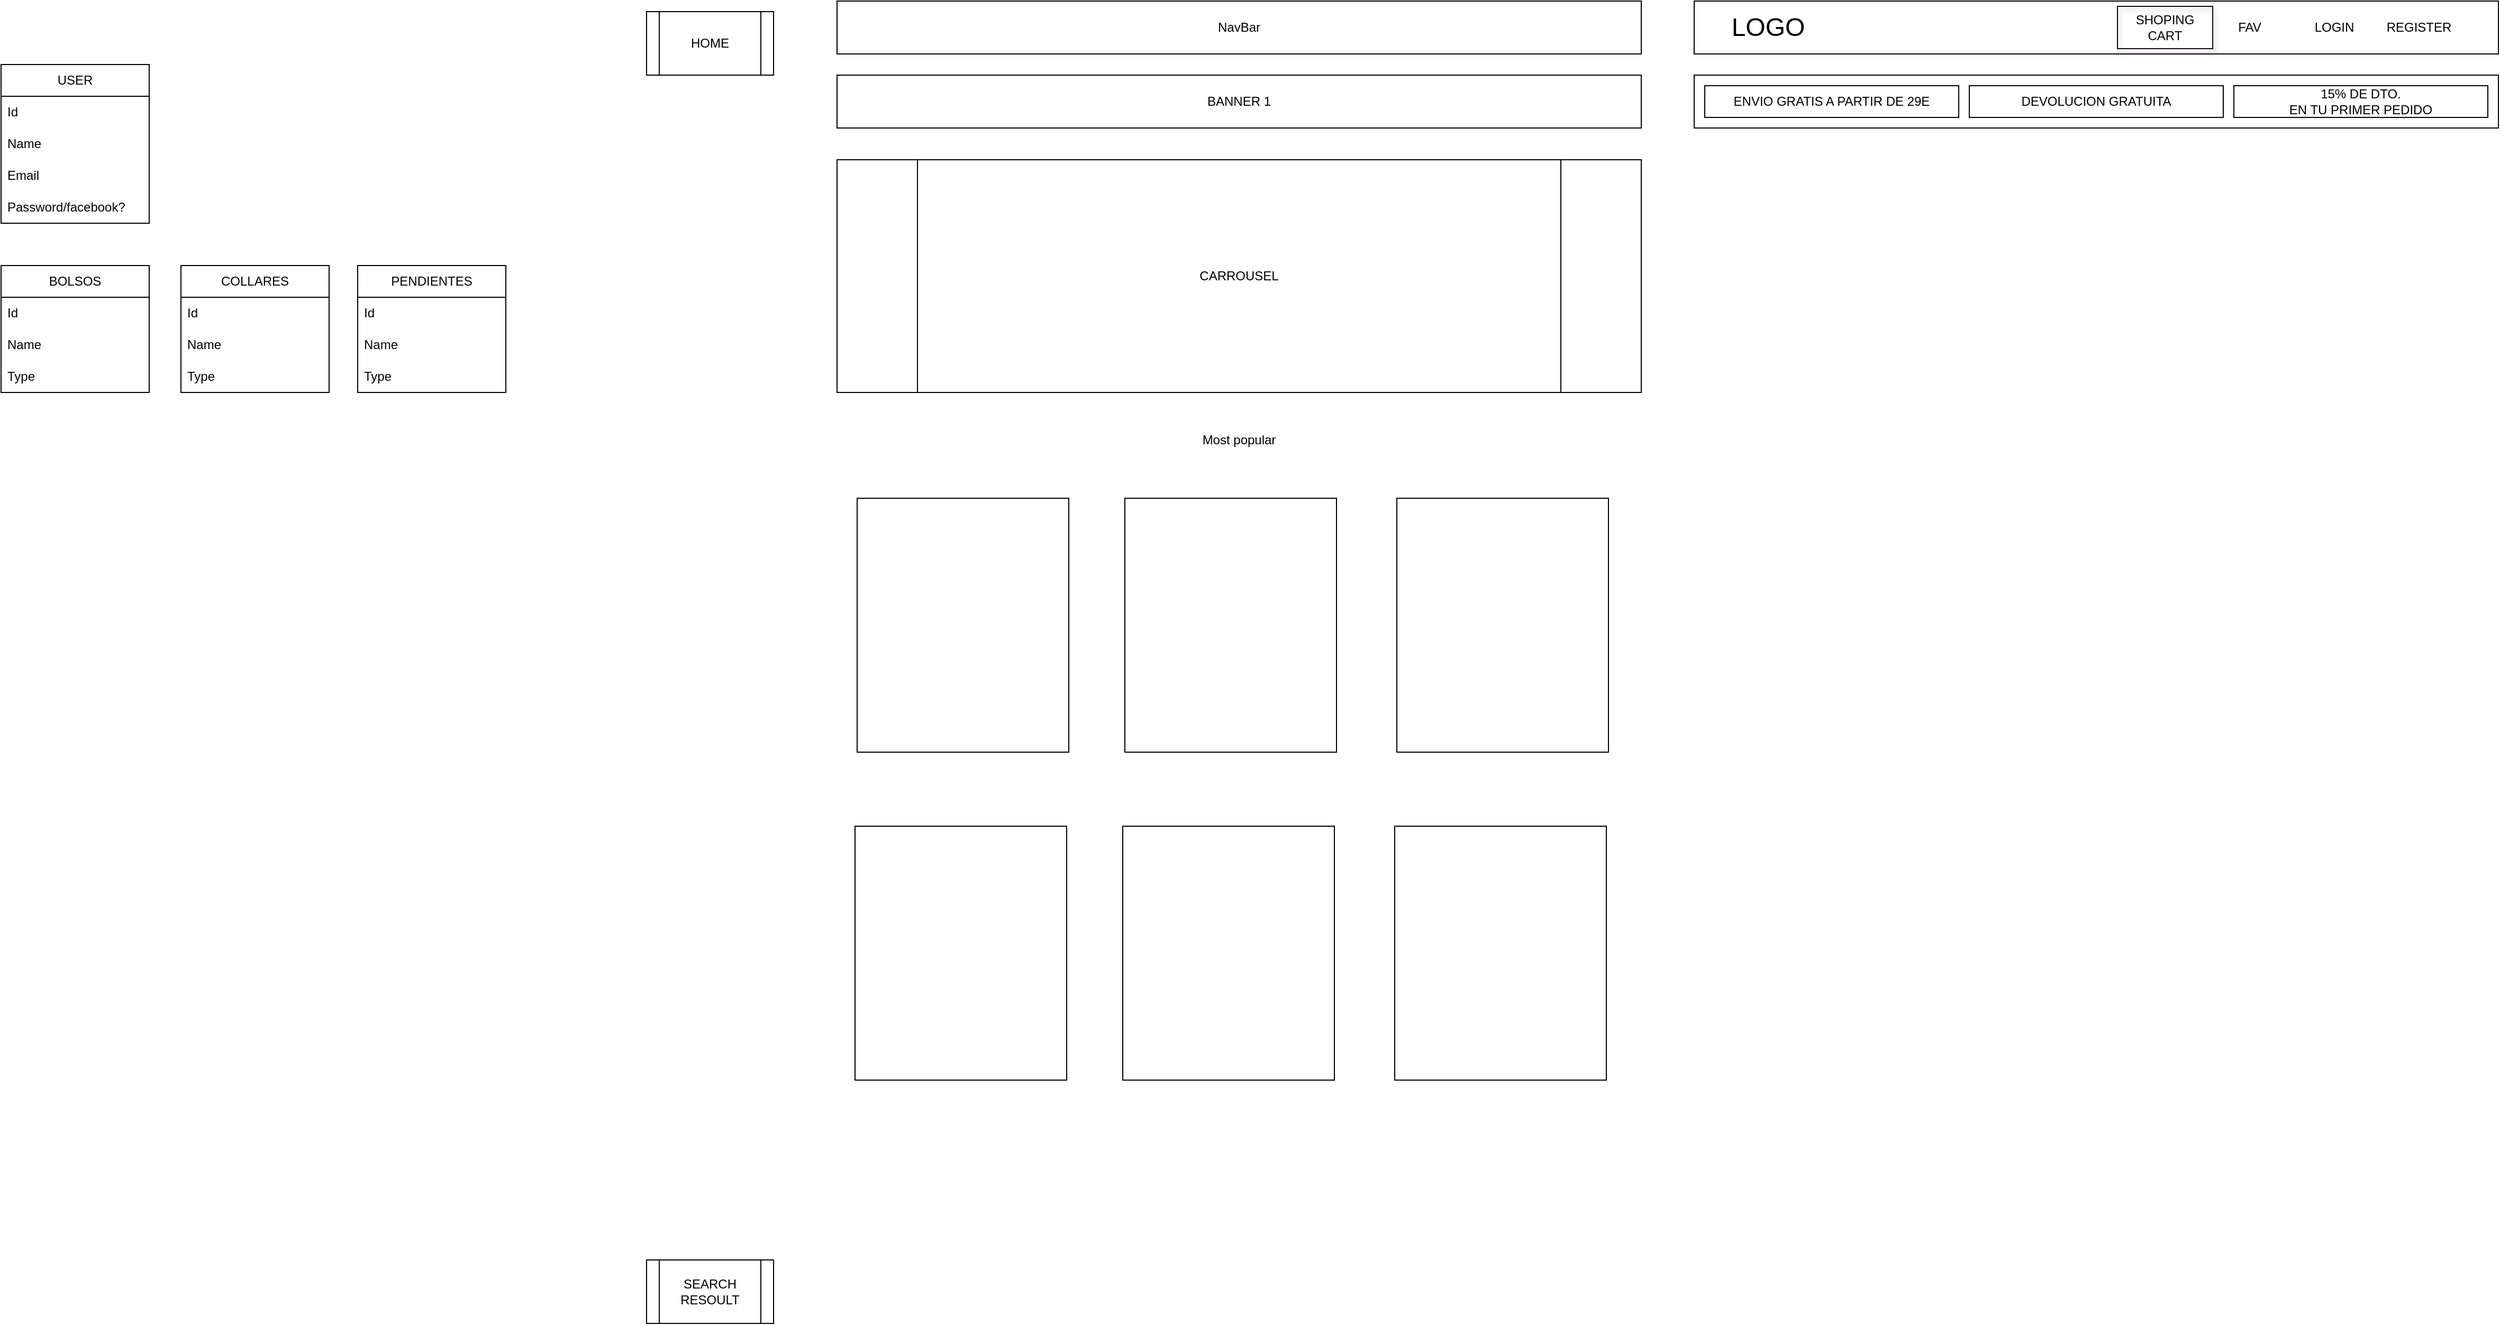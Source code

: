 <mxfile version="21.2.8" type="github">
  <diagram name="Page-1" id="-b-mgLnNyKhTVOmsAnaT">
    <mxGraphModel dx="2231" dy="725" grid="1" gridSize="10" guides="1" tooltips="1" connect="1" arrows="1" fold="1" page="1" pageScale="1" pageWidth="826" pageHeight="1169" math="0" shadow="0">
      <root>
        <mxCell id="0" />
        <mxCell id="1" parent="0" />
        <mxCell id="RiAGdgWCF8noxPz8Tucr-1" value="NavBar" style="rounded=0;whiteSpace=wrap;html=1;" vertex="1" parent="1">
          <mxGeometry x="40" y="20" width="760" height="50" as="geometry" />
        </mxCell>
        <mxCell id="RiAGdgWCF8noxPz8Tucr-2" value="BANNER 1" style="rounded=0;whiteSpace=wrap;html=1;" vertex="1" parent="1">
          <mxGeometry x="40" y="90" width="760" height="50" as="geometry" />
        </mxCell>
        <mxCell id="RiAGdgWCF8noxPz8Tucr-8" value="HOME" style="shape=process;whiteSpace=wrap;html=1;backgroundOutline=1;" vertex="1" parent="1">
          <mxGeometry x="-140" y="30" width="120" height="60" as="geometry" />
        </mxCell>
        <mxCell id="RiAGdgWCF8noxPz8Tucr-9" value="BOLSOS" style="swimlane;fontStyle=0;childLayout=stackLayout;horizontal=1;startSize=30;horizontalStack=0;resizeParent=1;resizeParentMax=0;resizeLast=0;collapsible=1;marginBottom=0;whiteSpace=wrap;html=1;" vertex="1" parent="1">
          <mxGeometry x="-750" y="270" width="140" height="120" as="geometry" />
        </mxCell>
        <mxCell id="RiAGdgWCF8noxPz8Tucr-10" value="Id" style="text;strokeColor=none;fillColor=none;align=left;verticalAlign=middle;spacingLeft=4;spacingRight=4;overflow=hidden;points=[[0,0.5],[1,0.5]];portConstraint=eastwest;rotatable=0;whiteSpace=wrap;html=1;" vertex="1" parent="RiAGdgWCF8noxPz8Tucr-9">
          <mxGeometry y="30" width="140" height="30" as="geometry" />
        </mxCell>
        <mxCell id="RiAGdgWCF8noxPz8Tucr-11" value="Name" style="text;strokeColor=none;fillColor=none;align=left;verticalAlign=middle;spacingLeft=4;spacingRight=4;overflow=hidden;points=[[0,0.5],[1,0.5]];portConstraint=eastwest;rotatable=0;whiteSpace=wrap;html=1;" vertex="1" parent="RiAGdgWCF8noxPz8Tucr-9">
          <mxGeometry y="60" width="140" height="30" as="geometry" />
        </mxCell>
        <mxCell id="RiAGdgWCF8noxPz8Tucr-12" value="Type" style="text;strokeColor=none;fillColor=none;align=left;verticalAlign=middle;spacingLeft=4;spacingRight=4;overflow=hidden;points=[[0,0.5],[1,0.5]];portConstraint=eastwest;rotatable=0;whiteSpace=wrap;html=1;" vertex="1" parent="RiAGdgWCF8noxPz8Tucr-9">
          <mxGeometry y="90" width="140" height="30" as="geometry" />
        </mxCell>
        <mxCell id="RiAGdgWCF8noxPz8Tucr-13" value="COLLARES" style="swimlane;fontStyle=0;childLayout=stackLayout;horizontal=1;startSize=30;horizontalStack=0;resizeParent=1;resizeParentMax=0;resizeLast=0;collapsible=1;marginBottom=0;whiteSpace=wrap;html=1;" vertex="1" parent="1">
          <mxGeometry x="-580" y="270" width="140" height="120" as="geometry" />
        </mxCell>
        <mxCell id="RiAGdgWCF8noxPz8Tucr-14" value="Id" style="text;strokeColor=none;fillColor=none;align=left;verticalAlign=middle;spacingLeft=4;spacingRight=4;overflow=hidden;points=[[0,0.5],[1,0.5]];portConstraint=eastwest;rotatable=0;whiteSpace=wrap;html=1;" vertex="1" parent="RiAGdgWCF8noxPz8Tucr-13">
          <mxGeometry y="30" width="140" height="30" as="geometry" />
        </mxCell>
        <mxCell id="RiAGdgWCF8noxPz8Tucr-15" value="Name" style="text;strokeColor=none;fillColor=none;align=left;verticalAlign=middle;spacingLeft=4;spacingRight=4;overflow=hidden;points=[[0,0.5],[1,0.5]];portConstraint=eastwest;rotatable=0;whiteSpace=wrap;html=1;" vertex="1" parent="RiAGdgWCF8noxPz8Tucr-13">
          <mxGeometry y="60" width="140" height="30" as="geometry" />
        </mxCell>
        <mxCell id="RiAGdgWCF8noxPz8Tucr-16" value="Type" style="text;strokeColor=none;fillColor=none;align=left;verticalAlign=middle;spacingLeft=4;spacingRight=4;overflow=hidden;points=[[0,0.5],[1,0.5]];portConstraint=eastwest;rotatable=0;whiteSpace=wrap;html=1;" vertex="1" parent="RiAGdgWCF8noxPz8Tucr-13">
          <mxGeometry y="90" width="140" height="30" as="geometry" />
        </mxCell>
        <mxCell id="RiAGdgWCF8noxPz8Tucr-17" value="PENDIENTES" style="swimlane;fontStyle=0;childLayout=stackLayout;horizontal=1;startSize=30;horizontalStack=0;resizeParent=1;resizeParentMax=0;resizeLast=0;collapsible=1;marginBottom=0;whiteSpace=wrap;html=1;" vertex="1" parent="1">
          <mxGeometry x="-413" y="270" width="140" height="120" as="geometry" />
        </mxCell>
        <mxCell id="RiAGdgWCF8noxPz8Tucr-18" value="Id" style="text;strokeColor=none;fillColor=none;align=left;verticalAlign=middle;spacingLeft=4;spacingRight=4;overflow=hidden;points=[[0,0.5],[1,0.5]];portConstraint=eastwest;rotatable=0;whiteSpace=wrap;html=1;" vertex="1" parent="RiAGdgWCF8noxPz8Tucr-17">
          <mxGeometry y="30" width="140" height="30" as="geometry" />
        </mxCell>
        <mxCell id="RiAGdgWCF8noxPz8Tucr-19" value="Name" style="text;strokeColor=none;fillColor=none;align=left;verticalAlign=middle;spacingLeft=4;spacingRight=4;overflow=hidden;points=[[0,0.5],[1,0.5]];portConstraint=eastwest;rotatable=0;whiteSpace=wrap;html=1;" vertex="1" parent="RiAGdgWCF8noxPz8Tucr-17">
          <mxGeometry y="60" width="140" height="30" as="geometry" />
        </mxCell>
        <mxCell id="RiAGdgWCF8noxPz8Tucr-20" value="Type" style="text;strokeColor=none;fillColor=none;align=left;verticalAlign=middle;spacingLeft=4;spacingRight=4;overflow=hidden;points=[[0,0.5],[1,0.5]];portConstraint=eastwest;rotatable=0;whiteSpace=wrap;html=1;" vertex="1" parent="RiAGdgWCF8noxPz8Tucr-17">
          <mxGeometry y="90" width="140" height="30" as="geometry" />
        </mxCell>
        <mxCell id="RiAGdgWCF8noxPz8Tucr-21" value="USER" style="swimlane;fontStyle=0;childLayout=stackLayout;horizontal=1;startSize=30;horizontalStack=0;resizeParent=1;resizeParentMax=0;resizeLast=0;collapsible=1;marginBottom=0;whiteSpace=wrap;html=1;" vertex="1" parent="1">
          <mxGeometry x="-750" y="80" width="140" height="150" as="geometry" />
        </mxCell>
        <mxCell id="RiAGdgWCF8noxPz8Tucr-22" value="Id" style="text;strokeColor=none;fillColor=none;align=left;verticalAlign=middle;spacingLeft=4;spacingRight=4;overflow=hidden;points=[[0,0.5],[1,0.5]];portConstraint=eastwest;rotatable=0;whiteSpace=wrap;html=1;" vertex="1" parent="RiAGdgWCF8noxPz8Tucr-21">
          <mxGeometry y="30" width="140" height="30" as="geometry" />
        </mxCell>
        <mxCell id="RiAGdgWCF8noxPz8Tucr-23" value="Name" style="text;strokeColor=none;fillColor=none;align=left;verticalAlign=middle;spacingLeft=4;spacingRight=4;overflow=hidden;points=[[0,0.5],[1,0.5]];portConstraint=eastwest;rotatable=0;whiteSpace=wrap;html=1;" vertex="1" parent="RiAGdgWCF8noxPz8Tucr-21">
          <mxGeometry y="60" width="140" height="30" as="geometry" />
        </mxCell>
        <mxCell id="RiAGdgWCF8noxPz8Tucr-24" value="Email" style="text;strokeColor=none;fillColor=none;align=left;verticalAlign=middle;spacingLeft=4;spacingRight=4;overflow=hidden;points=[[0,0.5],[1,0.5]];portConstraint=eastwest;rotatable=0;whiteSpace=wrap;html=1;" vertex="1" parent="RiAGdgWCF8noxPz8Tucr-21">
          <mxGeometry y="90" width="140" height="30" as="geometry" />
        </mxCell>
        <mxCell id="RiAGdgWCF8noxPz8Tucr-25" value="Password/facebook?" style="text;strokeColor=none;fillColor=none;align=left;verticalAlign=middle;spacingLeft=4;spacingRight=4;overflow=hidden;points=[[0,0.5],[1,0.5]];portConstraint=eastwest;rotatable=0;whiteSpace=wrap;html=1;" vertex="1" parent="RiAGdgWCF8noxPz8Tucr-21">
          <mxGeometry y="120" width="140" height="30" as="geometry" />
        </mxCell>
        <mxCell id="RiAGdgWCF8noxPz8Tucr-26" value="CARROUSEL" style="shape=process;whiteSpace=wrap;html=1;backgroundOutline=1;" vertex="1" parent="1">
          <mxGeometry x="40" y="170" width="760" height="220" as="geometry" />
        </mxCell>
        <mxCell id="RiAGdgWCF8noxPz8Tucr-35" value="" style="rounded=0;whiteSpace=wrap;html=1;" vertex="1" parent="1">
          <mxGeometry x="59" y="490" width="200" height="240" as="geometry" />
        </mxCell>
        <mxCell id="RiAGdgWCF8noxPz8Tucr-36" value="" style="rounded=0;whiteSpace=wrap;html=1;" vertex="1" parent="1">
          <mxGeometry x="312" y="490" width="200" height="240" as="geometry" />
        </mxCell>
        <mxCell id="RiAGdgWCF8noxPz8Tucr-37" value="" style="rounded=0;whiteSpace=wrap;html=1;" vertex="1" parent="1">
          <mxGeometry x="569" y="490" width="200" height="240" as="geometry" />
        </mxCell>
        <mxCell id="RiAGdgWCF8noxPz8Tucr-38" value="" style="rounded=0;whiteSpace=wrap;html=1;" vertex="1" parent="1">
          <mxGeometry x="57" y="800" width="200" height="240" as="geometry" />
        </mxCell>
        <mxCell id="RiAGdgWCF8noxPz8Tucr-39" value="" style="rounded=0;whiteSpace=wrap;html=1;" vertex="1" parent="1">
          <mxGeometry x="310" y="800" width="200" height="240" as="geometry" />
        </mxCell>
        <mxCell id="RiAGdgWCF8noxPz8Tucr-40" value="" style="rounded=0;whiteSpace=wrap;html=1;" vertex="1" parent="1">
          <mxGeometry x="567" y="800" width="200" height="240" as="geometry" />
        </mxCell>
        <mxCell id="RiAGdgWCF8noxPz8Tucr-41" value="Most popular" style="text;html=1;strokeColor=none;fillColor=none;align=center;verticalAlign=middle;whiteSpace=wrap;rounded=0;" vertex="1" parent="1">
          <mxGeometry x="375" y="420" width="90" height="30" as="geometry" />
        </mxCell>
        <mxCell id="RiAGdgWCF8noxPz8Tucr-42" value="SEARCH RESOULT" style="shape=process;whiteSpace=wrap;html=1;backgroundOutline=1;" vertex="1" parent="1">
          <mxGeometry x="-140" y="1210" width="120" height="60" as="geometry" />
        </mxCell>
        <mxCell id="RiAGdgWCF8noxPz8Tucr-43" value="" style="rounded=0;whiteSpace=wrap;html=1;" vertex="1" parent="1">
          <mxGeometry x="850" y="20" width="760" height="50" as="geometry" />
        </mxCell>
        <mxCell id="RiAGdgWCF8noxPz8Tucr-44" value="&lt;font style=&quot;font-size: 24px;&quot;&gt;LOGO&lt;/font&gt;" style="text;html=1;strokeColor=none;fillColor=none;align=center;verticalAlign=middle;whiteSpace=wrap;rounded=0;" vertex="1" parent="1">
          <mxGeometry x="860" y="20" width="120" height="50" as="geometry" />
        </mxCell>
        <mxCell id="RiAGdgWCF8noxPz8Tucr-45" value="SHOPING CART" style="text;html=1;strokeColor=#19011D;fillColor=none;align=center;verticalAlign=middle;whiteSpace=wrap;rounded=0;shadow=1;" vertex="1" parent="1">
          <mxGeometry x="1250" y="25" width="90" height="40" as="geometry" />
        </mxCell>
        <mxCell id="RiAGdgWCF8noxPz8Tucr-46" value="FAV" style="text;html=1;strokeColor=none;fillColor=none;align=center;verticalAlign=middle;whiteSpace=wrap;rounded=0;" vertex="1" parent="1">
          <mxGeometry x="1330" y="25" width="90" height="40" as="geometry" />
        </mxCell>
        <mxCell id="RiAGdgWCF8noxPz8Tucr-47" value="LOGIN" style="text;html=1;strokeColor=none;fillColor=none;align=center;verticalAlign=middle;whiteSpace=wrap;rounded=0;" vertex="1" parent="1">
          <mxGeometry x="1410" y="25" width="90" height="40" as="geometry" />
        </mxCell>
        <mxCell id="RiAGdgWCF8noxPz8Tucr-48" value="REGISTER" style="text;html=1;strokeColor=none;fillColor=none;align=center;verticalAlign=middle;whiteSpace=wrap;rounded=0;" vertex="1" parent="1">
          <mxGeometry x="1490" y="25" width="90" height="40" as="geometry" />
        </mxCell>
        <mxCell id="RiAGdgWCF8noxPz8Tucr-49" value="" style="rounded=0;whiteSpace=wrap;html=1;" vertex="1" parent="1">
          <mxGeometry x="850" y="90" width="760" height="50" as="geometry" />
        </mxCell>
        <mxCell id="RiAGdgWCF8noxPz8Tucr-50" value="ENVIO GRATIS A PARTIR DE 29E" style="rounded=0;whiteSpace=wrap;html=1;" vertex="1" parent="1">
          <mxGeometry x="860" y="100" width="240" height="30" as="geometry" />
        </mxCell>
        <mxCell id="RiAGdgWCF8noxPz8Tucr-51" value="DEVOLUCION GRATUITA" style="rounded=0;whiteSpace=wrap;html=1;" vertex="1" parent="1">
          <mxGeometry x="1110" y="100" width="240" height="30" as="geometry" />
        </mxCell>
        <mxCell id="RiAGdgWCF8noxPz8Tucr-52" value="15% DE DTO.&lt;br&gt;EN TU PRIMER PEDIDO" style="rounded=0;whiteSpace=wrap;html=1;" vertex="1" parent="1">
          <mxGeometry x="1360" y="100" width="240" height="30" as="geometry" />
        </mxCell>
      </root>
    </mxGraphModel>
  </diagram>
</mxfile>
